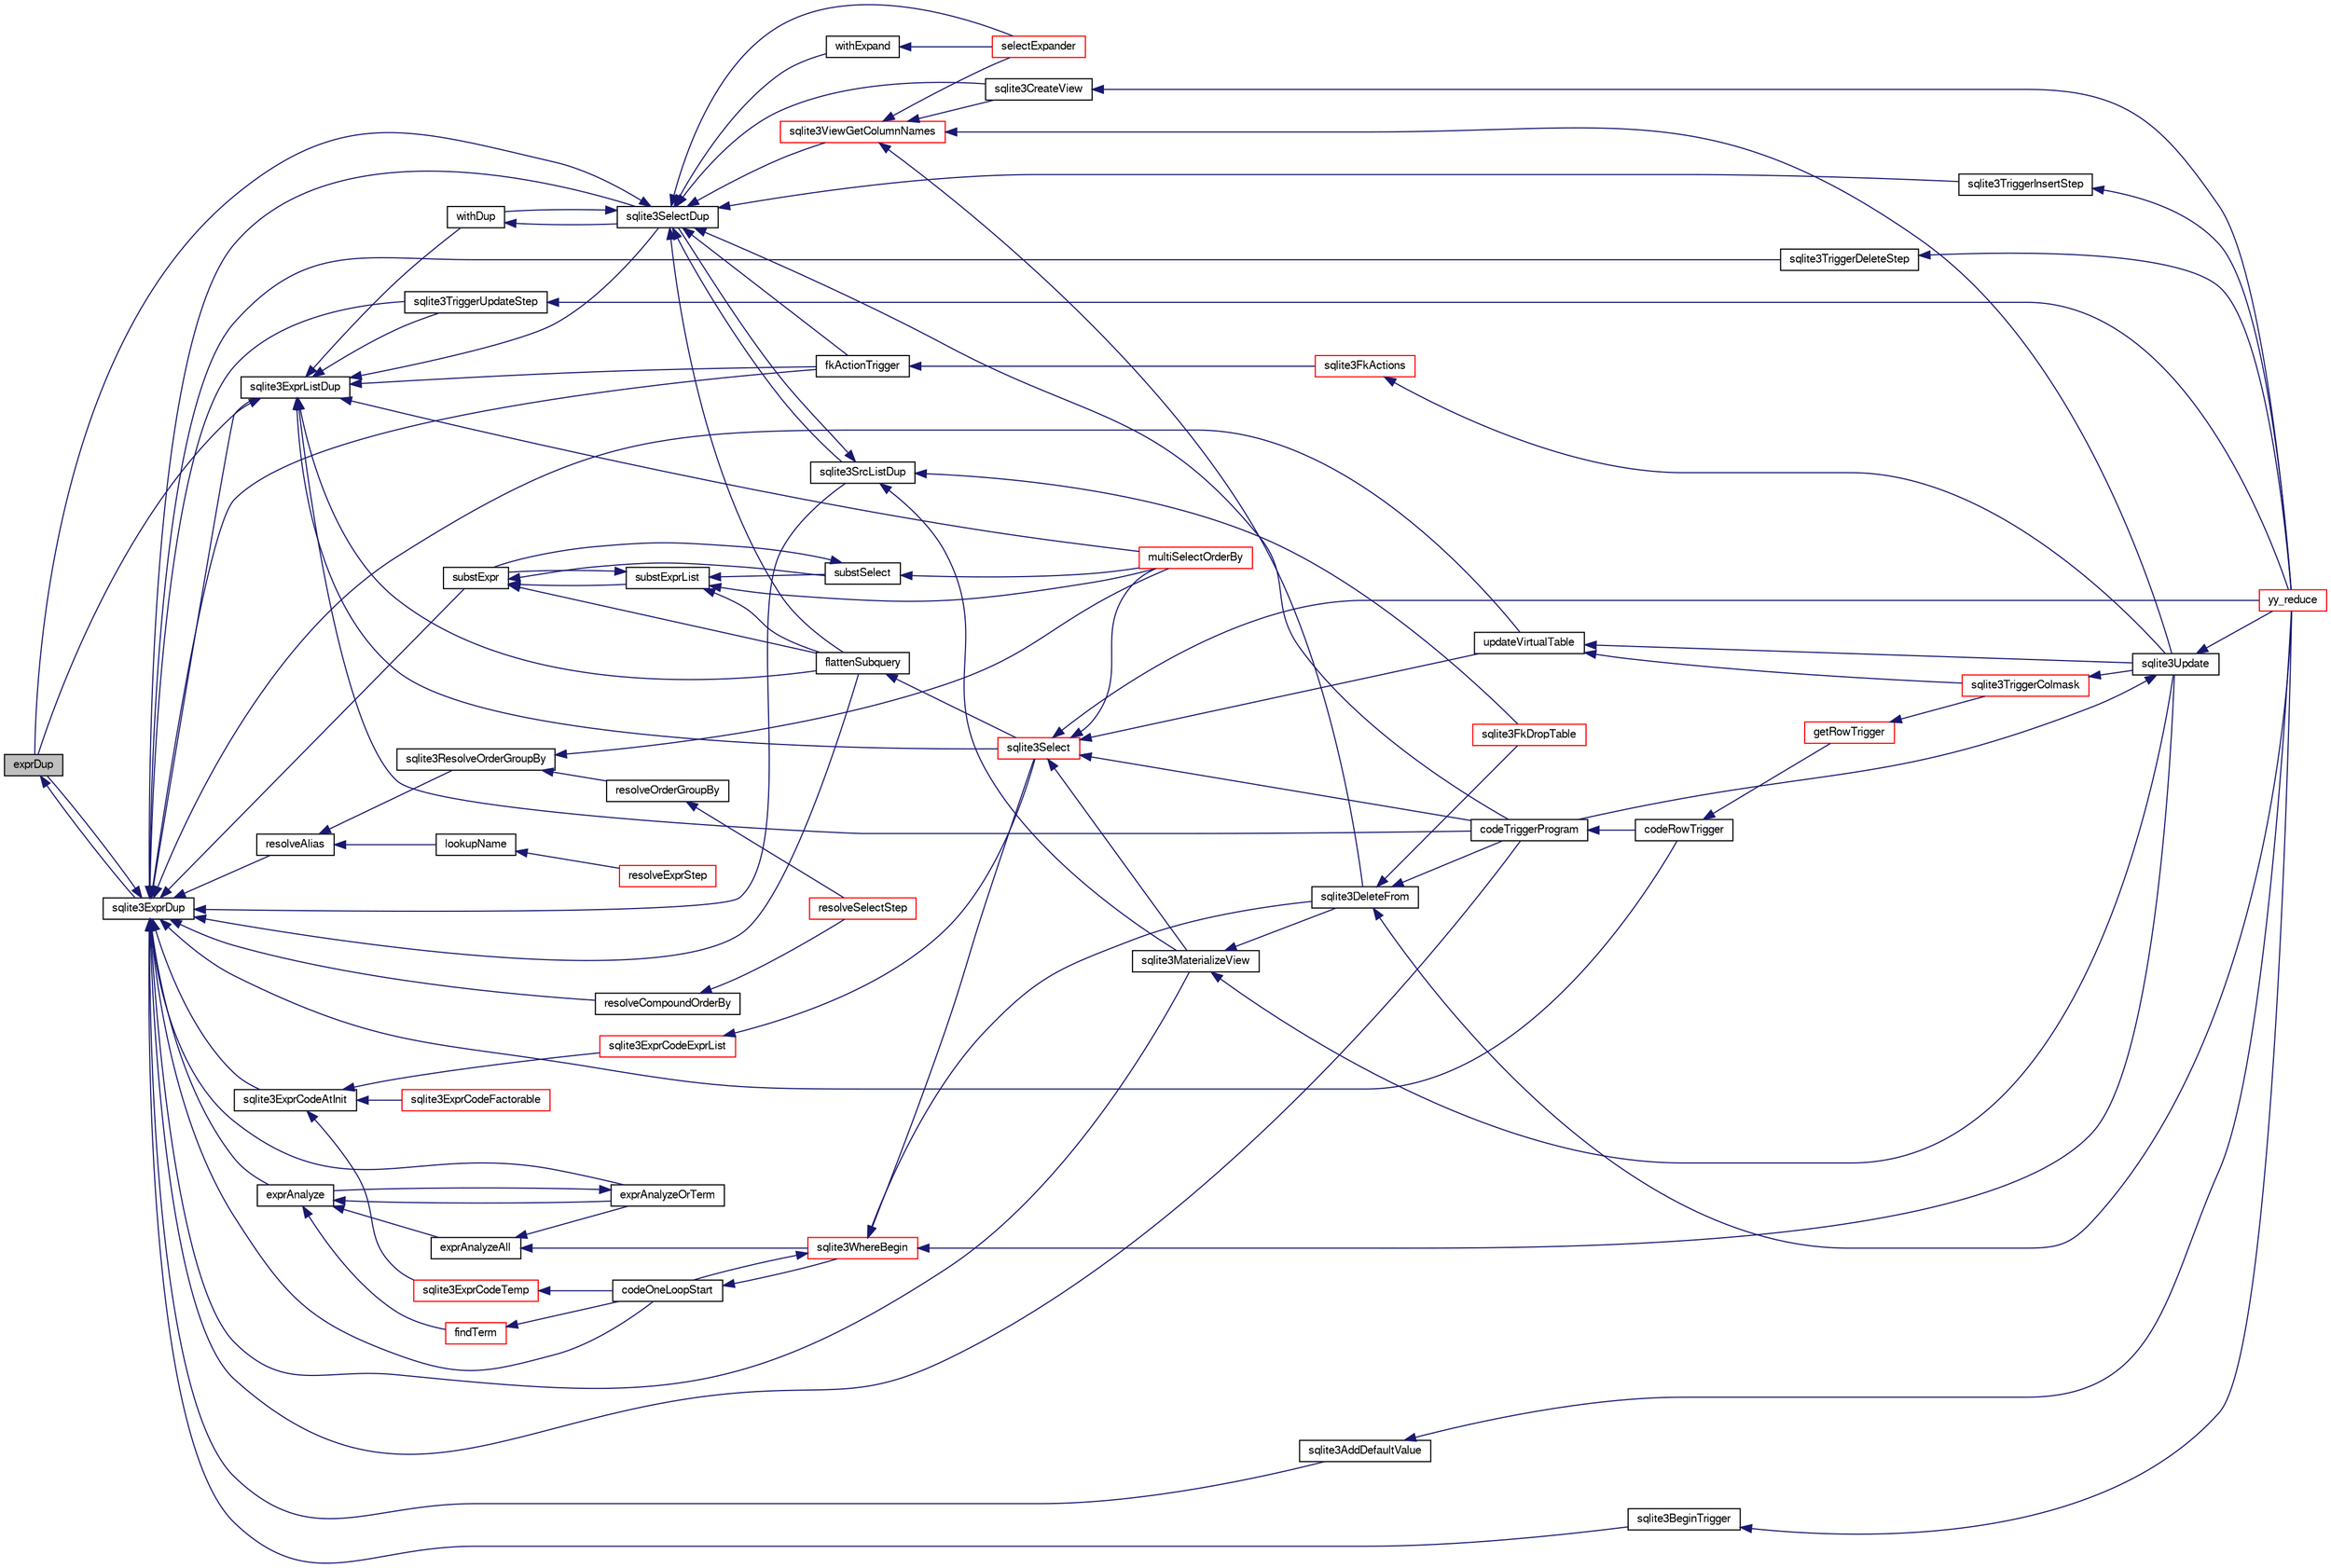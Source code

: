 digraph "exprDup"
{
  edge [fontname="FreeSans",fontsize="10",labelfontname="FreeSans",labelfontsize="10"];
  node [fontname="FreeSans",fontsize="10",shape=record];
  rankdir="LR";
  Node106263 [label="exprDup",height=0.2,width=0.4,color="black", fillcolor="grey75", style="filled", fontcolor="black"];
  Node106263 -> Node106264 [dir="back",color="midnightblue",fontsize="10",style="solid",fontname="FreeSans"];
  Node106264 [label="sqlite3ExprDup",height=0.2,width=0.4,color="black", fillcolor="white", style="filled",URL="$sqlite3_8c.html#a509095508224c9f99698d86205234209"];
  Node106264 -> Node106265 [dir="back",color="midnightblue",fontsize="10",style="solid",fontname="FreeSans"];
  Node106265 [label="resolveAlias",height=0.2,width=0.4,color="black", fillcolor="white", style="filled",URL="$sqlite3_8c.html#af5aa683bef5c0eff80a792aa8a968167"];
  Node106265 -> Node106266 [dir="back",color="midnightblue",fontsize="10",style="solid",fontname="FreeSans"];
  Node106266 [label="lookupName",height=0.2,width=0.4,color="black", fillcolor="white", style="filled",URL="$sqlite3_8c.html#a9ee032f52b5e8bb82a72b574af904999"];
  Node106266 -> Node106267 [dir="back",color="midnightblue",fontsize="10",style="solid",fontname="FreeSans"];
  Node106267 [label="resolveExprStep",height=0.2,width=0.4,color="red", fillcolor="white", style="filled",URL="$sqlite3_8c.html#a0687a8650fd8a4ebbf5c2c5a75a8fb13"];
  Node106265 -> Node106352 [dir="back",color="midnightblue",fontsize="10",style="solid",fontname="FreeSans"];
  Node106352 [label="sqlite3ResolveOrderGroupBy",height=0.2,width=0.4,color="black", fillcolor="white", style="filled",URL="$sqlite3_8c.html#a2a1f1cd476b6007d2b2b0a9160dfb1eb"];
  Node106352 -> Node106349 [dir="back",color="midnightblue",fontsize="10",style="solid",fontname="FreeSans"];
  Node106349 [label="resolveOrderGroupBy",height=0.2,width=0.4,color="black", fillcolor="white", style="filled",URL="$sqlite3_8c.html#a4dc8ed6177a5de887eae1010992e3d00"];
  Node106349 -> Node106271 [dir="back",color="midnightblue",fontsize="10",style="solid",fontname="FreeSans"];
  Node106271 [label="resolveSelectStep",height=0.2,width=0.4,color="red", fillcolor="white", style="filled",URL="$sqlite3_8c.html#a0b9015a9e505c63fd104dcbad672c814"];
  Node106352 -> Node106331 [dir="back",color="midnightblue",fontsize="10",style="solid",fontname="FreeSans"];
  Node106331 [label="multiSelectOrderBy",height=0.2,width=0.4,color="red", fillcolor="white", style="filled",URL="$sqlite3_8c.html#afcdb8488c6f4dfdadaf9f04bca35b808"];
  Node106264 -> Node106270 [dir="back",color="midnightblue",fontsize="10",style="solid",fontname="FreeSans"];
  Node106270 [label="resolveCompoundOrderBy",height=0.2,width=0.4,color="black", fillcolor="white", style="filled",URL="$sqlite3_8c.html#a462c5aa49cfd6aad6a92fa60ddefc569"];
  Node106270 -> Node106271 [dir="back",color="midnightblue",fontsize="10",style="solid",fontname="FreeSans"];
  Node106264 -> Node106263 [dir="back",color="midnightblue",fontsize="10",style="solid",fontname="FreeSans"];
  Node106264 -> Node106353 [dir="back",color="midnightblue",fontsize="10",style="solid",fontname="FreeSans"];
  Node106353 [label="sqlite3ExprListDup",height=0.2,width=0.4,color="black", fillcolor="white", style="filled",URL="$sqlite3_8c.html#abfb0903f2fc516fcceec37b3489d528c"];
  Node106353 -> Node106263 [dir="back",color="midnightblue",fontsize="10",style="solid",fontname="FreeSans"];
  Node106353 -> Node106354 [dir="back",color="midnightblue",fontsize="10",style="solid",fontname="FreeSans"];
  Node106354 [label="withDup",height=0.2,width=0.4,color="black", fillcolor="white", style="filled",URL="$sqlite3_8c.html#a3f4d4194e35fd64b629b1533c50ffd7a"];
  Node106354 -> Node106355 [dir="back",color="midnightblue",fontsize="10",style="solid",fontname="FreeSans"];
  Node106355 [label="sqlite3SelectDup",height=0.2,width=0.4,color="black", fillcolor="white", style="filled",URL="$sqlite3_8c.html#af8a7f75590dced000c27784d90b57b87"];
  Node106355 -> Node106263 [dir="back",color="midnightblue",fontsize="10",style="solid",fontname="FreeSans"];
  Node106355 -> Node106354 [dir="back",color="midnightblue",fontsize="10",style="solid",fontname="FreeSans"];
  Node106355 -> Node106356 [dir="back",color="midnightblue",fontsize="10",style="solid",fontname="FreeSans"];
  Node106356 [label="sqlite3SrcListDup",height=0.2,width=0.4,color="black", fillcolor="white", style="filled",URL="$sqlite3_8c.html#a915ece76ebeede6852f63a447753ef9f"];
  Node106356 -> Node106355 [dir="back",color="midnightblue",fontsize="10",style="solid",fontname="FreeSans"];
  Node106356 -> Node106347 [dir="back",color="midnightblue",fontsize="10",style="solid",fontname="FreeSans"];
  Node106347 [label="sqlite3MaterializeView",height=0.2,width=0.4,color="black", fillcolor="white", style="filled",URL="$sqlite3_8c.html#a4557984b0b75f998fb0c3f231c9b1def"];
  Node106347 -> Node106282 [dir="back",color="midnightblue",fontsize="10",style="solid",fontname="FreeSans"];
  Node106282 [label="sqlite3DeleteFrom",height=0.2,width=0.4,color="black", fillcolor="white", style="filled",URL="$sqlite3_8c.html#ab9b4b45349188b49eabb23f94608a091"];
  Node106282 -> Node106283 [dir="back",color="midnightblue",fontsize="10",style="solid",fontname="FreeSans"];
  Node106283 [label="sqlite3FkDropTable",height=0.2,width=0.4,color="red", fillcolor="white", style="filled",URL="$sqlite3_8c.html#a1218c6fc74e89152ceaa4760e82f5ef9"];
  Node106282 -> Node106284 [dir="back",color="midnightblue",fontsize="10",style="solid",fontname="FreeSans"];
  Node106284 [label="codeTriggerProgram",height=0.2,width=0.4,color="black", fillcolor="white", style="filled",URL="$sqlite3_8c.html#a120801f59d9281d201d2ff4b2606836e"];
  Node106284 -> Node106285 [dir="back",color="midnightblue",fontsize="10",style="solid",fontname="FreeSans"];
  Node106285 [label="codeRowTrigger",height=0.2,width=0.4,color="black", fillcolor="white", style="filled",URL="$sqlite3_8c.html#a463cea5aaaf388b560b206570a0022fc"];
  Node106285 -> Node106286 [dir="back",color="midnightblue",fontsize="10",style="solid",fontname="FreeSans"];
  Node106286 [label="getRowTrigger",height=0.2,width=0.4,color="red", fillcolor="white", style="filled",URL="$sqlite3_8c.html#a69626ef20b540d1a2b19cf56f3f45689"];
  Node106286 -> Node106294 [dir="back",color="midnightblue",fontsize="10",style="solid",fontname="FreeSans"];
  Node106294 [label="sqlite3TriggerColmask",height=0.2,width=0.4,color="red", fillcolor="white", style="filled",URL="$sqlite3_8c.html#acace8e99e37ae5e84ea03c65e820c540"];
  Node106294 -> Node106292 [dir="back",color="midnightblue",fontsize="10",style="solid",fontname="FreeSans"];
  Node106292 [label="sqlite3Update",height=0.2,width=0.4,color="black", fillcolor="white", style="filled",URL="$sqlite3_8c.html#ac5aa67c46e8cc8174566fabe6809fafa"];
  Node106292 -> Node106284 [dir="back",color="midnightblue",fontsize="10",style="solid",fontname="FreeSans"];
  Node106292 -> Node106277 [dir="back",color="midnightblue",fontsize="10",style="solid",fontname="FreeSans"];
  Node106277 [label="yy_reduce",height=0.2,width=0.4,color="red", fillcolor="white", style="filled",URL="$sqlite3_8c.html#a7c419a9b25711c666a9a2449ef377f14"];
  Node106282 -> Node106277 [dir="back",color="midnightblue",fontsize="10",style="solid",fontname="FreeSans"];
  Node106347 -> Node106292 [dir="back",color="midnightblue",fontsize="10",style="solid",fontname="FreeSans"];
  Node106356 -> Node106283 [dir="back",color="midnightblue",fontsize="10",style="solid",fontname="FreeSans"];
  Node106355 -> Node106276 [dir="back",color="midnightblue",fontsize="10",style="solid",fontname="FreeSans"];
  Node106276 [label="sqlite3CreateView",height=0.2,width=0.4,color="black", fillcolor="white", style="filled",URL="$sqlite3_8c.html#a9d85cb00ff71dee5cd9a019503a6982e"];
  Node106276 -> Node106277 [dir="back",color="midnightblue",fontsize="10",style="solid",fontname="FreeSans"];
  Node106355 -> Node106279 [dir="back",color="midnightblue",fontsize="10",style="solid",fontname="FreeSans"];
  Node106279 [label="sqlite3ViewGetColumnNames",height=0.2,width=0.4,color="red", fillcolor="white", style="filled",URL="$sqlite3_8c.html#aebc7cd8d9e2bd174ae0a60363d3f6ce8"];
  Node106279 -> Node106276 [dir="back",color="midnightblue",fontsize="10",style="solid",fontname="FreeSans"];
  Node106279 -> Node106282 [dir="back",color="midnightblue",fontsize="10",style="solid",fontname="FreeSans"];
  Node106279 -> Node106296 [dir="back",color="midnightblue",fontsize="10",style="solid",fontname="FreeSans"];
  Node106296 [label="selectExpander",height=0.2,width=0.4,color="red", fillcolor="white", style="filled",URL="$sqlite3_8c.html#abee977318fbf74531340c6e41b0ca953"];
  Node106279 -> Node106292 [dir="back",color="midnightblue",fontsize="10",style="solid",fontname="FreeSans"];
  Node106355 -> Node106357 [dir="back",color="midnightblue",fontsize="10",style="solid",fontname="FreeSans"];
  Node106357 [label="fkActionTrigger",height=0.2,width=0.4,color="black", fillcolor="white", style="filled",URL="$sqlite3_8c.html#a45d66e3277860bacad58eb6296680c8e"];
  Node106357 -> Node106288 [dir="back",color="midnightblue",fontsize="10",style="solid",fontname="FreeSans"];
  Node106288 [label="sqlite3FkActions",height=0.2,width=0.4,color="red", fillcolor="white", style="filled",URL="$sqlite3_8c.html#a39159bd1623724946c22355ba7f3ef90"];
  Node106288 -> Node106292 [dir="back",color="midnightblue",fontsize="10",style="solid",fontname="FreeSans"];
  Node106355 -> Node106358 [dir="back",color="midnightblue",fontsize="10",style="solid",fontname="FreeSans"];
  Node106358 [label="flattenSubquery",height=0.2,width=0.4,color="black", fillcolor="white", style="filled",URL="$sqlite3_8c.html#aa7dcde293e634ad09c4d76c16a640491"];
  Node106358 -> Node106298 [dir="back",color="midnightblue",fontsize="10",style="solid",fontname="FreeSans"];
  Node106298 [label="sqlite3Select",height=0.2,width=0.4,color="red", fillcolor="white", style="filled",URL="$sqlite3_8c.html#a2465ee8c956209ba4b272477b7c21a45"];
  Node106298 -> Node106347 [dir="back",color="midnightblue",fontsize="10",style="solid",fontname="FreeSans"];
  Node106298 -> Node106331 [dir="back",color="midnightblue",fontsize="10",style="solid",fontname="FreeSans"];
  Node106298 -> Node106284 [dir="back",color="midnightblue",fontsize="10",style="solid",fontname="FreeSans"];
  Node106298 -> Node106348 [dir="back",color="midnightblue",fontsize="10",style="solid",fontname="FreeSans"];
  Node106348 [label="updateVirtualTable",height=0.2,width=0.4,color="black", fillcolor="white", style="filled",URL="$sqlite3_8c.html#a740220531db9293c39a2cdd7da3f74e1"];
  Node106348 -> Node106294 [dir="back",color="midnightblue",fontsize="10",style="solid",fontname="FreeSans"];
  Node106348 -> Node106292 [dir="back",color="midnightblue",fontsize="10",style="solid",fontname="FreeSans"];
  Node106298 -> Node106277 [dir="back",color="midnightblue",fontsize="10",style="solid",fontname="FreeSans"];
  Node106355 -> Node106359 [dir="back",color="midnightblue",fontsize="10",style="solid",fontname="FreeSans"];
  Node106359 [label="withExpand",height=0.2,width=0.4,color="black", fillcolor="white", style="filled",URL="$sqlite3_8c.html#abfe30ddf22391eeda2da9ba60c23bf0b"];
  Node106359 -> Node106296 [dir="back",color="midnightblue",fontsize="10",style="solid",fontname="FreeSans"];
  Node106355 -> Node106296 [dir="back",color="midnightblue",fontsize="10",style="solid",fontname="FreeSans"];
  Node106355 -> Node106360 [dir="back",color="midnightblue",fontsize="10",style="solid",fontname="FreeSans"];
  Node106360 [label="sqlite3TriggerInsertStep",height=0.2,width=0.4,color="black", fillcolor="white", style="filled",URL="$sqlite3_8c.html#a7204c378dad0dfefd6ab40c3d9508c64"];
  Node106360 -> Node106277 [dir="back",color="midnightblue",fontsize="10",style="solid",fontname="FreeSans"];
  Node106355 -> Node106284 [dir="back",color="midnightblue",fontsize="10",style="solid",fontname="FreeSans"];
  Node106353 -> Node106355 [dir="back",color="midnightblue",fontsize="10",style="solid",fontname="FreeSans"];
  Node106353 -> Node106357 [dir="back",color="midnightblue",fontsize="10",style="solid",fontname="FreeSans"];
  Node106353 -> Node106331 [dir="back",color="midnightblue",fontsize="10",style="solid",fontname="FreeSans"];
  Node106353 -> Node106358 [dir="back",color="midnightblue",fontsize="10",style="solid",fontname="FreeSans"];
  Node106353 -> Node106298 [dir="back",color="midnightblue",fontsize="10",style="solid",fontname="FreeSans"];
  Node106353 -> Node106361 [dir="back",color="midnightblue",fontsize="10",style="solid",fontname="FreeSans"];
  Node106361 [label="sqlite3TriggerUpdateStep",height=0.2,width=0.4,color="black", fillcolor="white", style="filled",URL="$sqlite3_8c.html#a747552fbad2050589d779b2baee13941"];
  Node106361 -> Node106277 [dir="back",color="midnightblue",fontsize="10",style="solid",fontname="FreeSans"];
  Node106353 -> Node106284 [dir="back",color="midnightblue",fontsize="10",style="solid",fontname="FreeSans"];
  Node106264 -> Node106356 [dir="back",color="midnightblue",fontsize="10",style="solid",fontname="FreeSans"];
  Node106264 -> Node106355 [dir="back",color="midnightblue",fontsize="10",style="solid",fontname="FreeSans"];
  Node106264 -> Node106362 [dir="back",color="midnightblue",fontsize="10",style="solid",fontname="FreeSans"];
  Node106362 [label="sqlite3ExprCodeAtInit",height=0.2,width=0.4,color="black", fillcolor="white", style="filled",URL="$sqlite3_8c.html#ac95e17399015e079099a882989e125c1"];
  Node106362 -> Node106303 [dir="back",color="midnightblue",fontsize="10",style="solid",fontname="FreeSans"];
  Node106303 [label="sqlite3ExprCodeTemp",height=0.2,width=0.4,color="red", fillcolor="white", style="filled",URL="$sqlite3_8c.html#a3bc5c1ccb3c5851847e2aeb4a84ae1fc"];
  Node106303 -> Node106320 [dir="back",color="midnightblue",fontsize="10",style="solid",fontname="FreeSans"];
  Node106320 [label="codeOneLoopStart",height=0.2,width=0.4,color="black", fillcolor="white", style="filled",URL="$sqlite3_8c.html#aa868875120b151c169cc79139ed6e008"];
  Node106320 -> Node106317 [dir="back",color="midnightblue",fontsize="10",style="solid",fontname="FreeSans"];
  Node106317 [label="sqlite3WhereBegin",height=0.2,width=0.4,color="red", fillcolor="white", style="filled",URL="$sqlite3_8c.html#acad049f5c9a96a8118cffd5e5ce89f7c"];
  Node106317 -> Node106282 [dir="back",color="midnightblue",fontsize="10",style="solid",fontname="FreeSans"];
  Node106317 -> Node106298 [dir="back",color="midnightblue",fontsize="10",style="solid",fontname="FreeSans"];
  Node106317 -> Node106292 [dir="back",color="midnightblue",fontsize="10",style="solid",fontname="FreeSans"];
  Node106317 -> Node106320 [dir="back",color="midnightblue",fontsize="10",style="solid",fontname="FreeSans"];
  Node106362 -> Node106322 [dir="back",color="midnightblue",fontsize="10",style="solid",fontname="FreeSans"];
  Node106322 [label="sqlite3ExprCodeFactorable",height=0.2,width=0.4,color="red", fillcolor="white", style="filled",URL="$sqlite3_8c.html#a843f7fd58eec5a683c1fd8435fcd1e84"];
  Node106362 -> Node106333 [dir="back",color="midnightblue",fontsize="10",style="solid",fontname="FreeSans"];
  Node106333 [label="sqlite3ExprCodeExprList",height=0.2,width=0.4,color="red", fillcolor="white", style="filled",URL="$sqlite3_8c.html#a05b2b3dc3de7565de24eb3a2ff4e9566"];
  Node106333 -> Node106298 [dir="back",color="midnightblue",fontsize="10",style="solid",fontname="FreeSans"];
  Node106264 -> Node106363 [dir="back",color="midnightblue",fontsize="10",style="solid",fontname="FreeSans"];
  Node106363 [label="sqlite3AddDefaultValue",height=0.2,width=0.4,color="black", fillcolor="white", style="filled",URL="$sqlite3_8c.html#a0c9a36f669a7f33ff5e2db5d8586ef6b"];
  Node106363 -> Node106277 [dir="back",color="midnightblue",fontsize="10",style="solid",fontname="FreeSans"];
  Node106264 -> Node106347 [dir="back",color="midnightblue",fontsize="10",style="solid",fontname="FreeSans"];
  Node106264 -> Node106357 [dir="back",color="midnightblue",fontsize="10",style="solid",fontname="FreeSans"];
  Node106264 -> Node106364 [dir="back",color="midnightblue",fontsize="10",style="solid",fontname="FreeSans"];
  Node106364 [label="substExpr",height=0.2,width=0.4,color="black", fillcolor="white", style="filled",URL="$sqlite3_8c.html#a7e30cc0ad46f01288c342a4e378d9484"];
  Node106364 -> Node106365 [dir="back",color="midnightblue",fontsize="10",style="solid",fontname="FreeSans"];
  Node106365 [label="substExprList",height=0.2,width=0.4,color="black", fillcolor="white", style="filled",URL="$sqlite3_8c.html#a757971613b796a7c4ce40ddec28641b0"];
  Node106365 -> Node106331 [dir="back",color="midnightblue",fontsize="10",style="solid",fontname="FreeSans"];
  Node106365 -> Node106364 [dir="back",color="midnightblue",fontsize="10",style="solid",fontname="FreeSans"];
  Node106365 -> Node106366 [dir="back",color="midnightblue",fontsize="10",style="solid",fontname="FreeSans"];
  Node106366 [label="substSelect",height=0.2,width=0.4,color="black", fillcolor="white", style="filled",URL="$sqlite3_8c.html#ad829d8b7f675bae62ee9b1a139929f69"];
  Node106366 -> Node106331 [dir="back",color="midnightblue",fontsize="10",style="solid",fontname="FreeSans"];
  Node106366 -> Node106364 [dir="back",color="midnightblue",fontsize="10",style="solid",fontname="FreeSans"];
  Node106365 -> Node106358 [dir="back",color="midnightblue",fontsize="10",style="solid",fontname="FreeSans"];
  Node106364 -> Node106366 [dir="back",color="midnightblue",fontsize="10",style="solid",fontname="FreeSans"];
  Node106364 -> Node106358 [dir="back",color="midnightblue",fontsize="10",style="solid",fontname="FreeSans"];
  Node106264 -> Node106358 [dir="back",color="midnightblue",fontsize="10",style="solid",fontname="FreeSans"];
  Node106264 -> Node106367 [dir="back",color="midnightblue",fontsize="10",style="solid",fontname="FreeSans"];
  Node106367 [label="sqlite3BeginTrigger",height=0.2,width=0.4,color="black", fillcolor="white", style="filled",URL="$sqlite3_8c.html#ac20a731dbd52edec68a09962c7f39a4c"];
  Node106367 -> Node106277 [dir="back",color="midnightblue",fontsize="10",style="solid",fontname="FreeSans"];
  Node106264 -> Node106361 [dir="back",color="midnightblue",fontsize="10",style="solid",fontname="FreeSans"];
  Node106264 -> Node106368 [dir="back",color="midnightblue",fontsize="10",style="solid",fontname="FreeSans"];
  Node106368 [label="sqlite3TriggerDeleteStep",height=0.2,width=0.4,color="black", fillcolor="white", style="filled",URL="$sqlite3_8c.html#a7f1bcb4e2de5e641f2c286d27348f823"];
  Node106368 -> Node106277 [dir="back",color="midnightblue",fontsize="10",style="solid",fontname="FreeSans"];
  Node106264 -> Node106284 [dir="back",color="midnightblue",fontsize="10",style="solid",fontname="FreeSans"];
  Node106264 -> Node106285 [dir="back",color="midnightblue",fontsize="10",style="solid",fontname="FreeSans"];
  Node106264 -> Node106348 [dir="back",color="midnightblue",fontsize="10",style="solid",fontname="FreeSans"];
  Node106264 -> Node106344 [dir="back",color="midnightblue",fontsize="10",style="solid",fontname="FreeSans"];
  Node106344 [label="exprAnalyzeOrTerm",height=0.2,width=0.4,color="black", fillcolor="white", style="filled",URL="$sqlite3_8c.html#ab95cabd8b51cb2291b5bef0c4a3776d2"];
  Node106344 -> Node106337 [dir="back",color="midnightblue",fontsize="10",style="solid",fontname="FreeSans"];
  Node106337 [label="exprAnalyze",height=0.2,width=0.4,color="black", fillcolor="white", style="filled",URL="$sqlite3_8c.html#acb10e48c9a4184a4edd9bfd5b14ad0b7"];
  Node106337 -> Node106338 [dir="back",color="midnightblue",fontsize="10",style="solid",fontname="FreeSans"];
  Node106338 [label="findTerm",height=0.2,width=0.4,color="red", fillcolor="white", style="filled",URL="$sqlite3_8c.html#af26eb1eed85001fcf29fa189b631ac4b"];
  Node106338 -> Node106320 [dir="back",color="midnightblue",fontsize="10",style="solid",fontname="FreeSans"];
  Node106337 -> Node106343 [dir="back",color="midnightblue",fontsize="10",style="solid",fontname="FreeSans"];
  Node106343 [label="exprAnalyzeAll",height=0.2,width=0.4,color="black", fillcolor="white", style="filled",URL="$sqlite3_8c.html#a2e7a957af98e240fa68e34d6ff639437"];
  Node106343 -> Node106344 [dir="back",color="midnightblue",fontsize="10",style="solid",fontname="FreeSans"];
  Node106343 -> Node106317 [dir="back",color="midnightblue",fontsize="10",style="solid",fontname="FreeSans"];
  Node106337 -> Node106344 [dir="back",color="midnightblue",fontsize="10",style="solid",fontname="FreeSans"];
  Node106264 -> Node106337 [dir="back",color="midnightblue",fontsize="10",style="solid",fontname="FreeSans"];
  Node106264 -> Node106320 [dir="back",color="midnightblue",fontsize="10",style="solid",fontname="FreeSans"];
}
